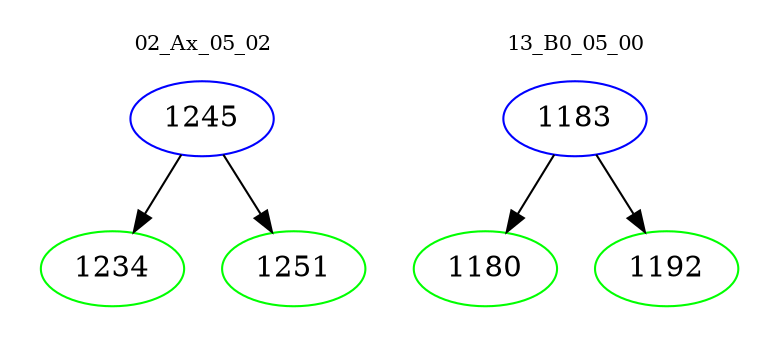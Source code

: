 digraph{
subgraph cluster_0 {
color = white
label = "02_Ax_05_02";
fontsize=10;
T0_1245 [label="1245", color="blue"]
T0_1245 -> T0_1234 [color="black"]
T0_1234 [label="1234", color="green"]
T0_1245 -> T0_1251 [color="black"]
T0_1251 [label="1251", color="green"]
}
subgraph cluster_1 {
color = white
label = "13_B0_05_00";
fontsize=10;
T1_1183 [label="1183", color="blue"]
T1_1183 -> T1_1180 [color="black"]
T1_1180 [label="1180", color="green"]
T1_1183 -> T1_1192 [color="black"]
T1_1192 [label="1192", color="green"]
}
}
